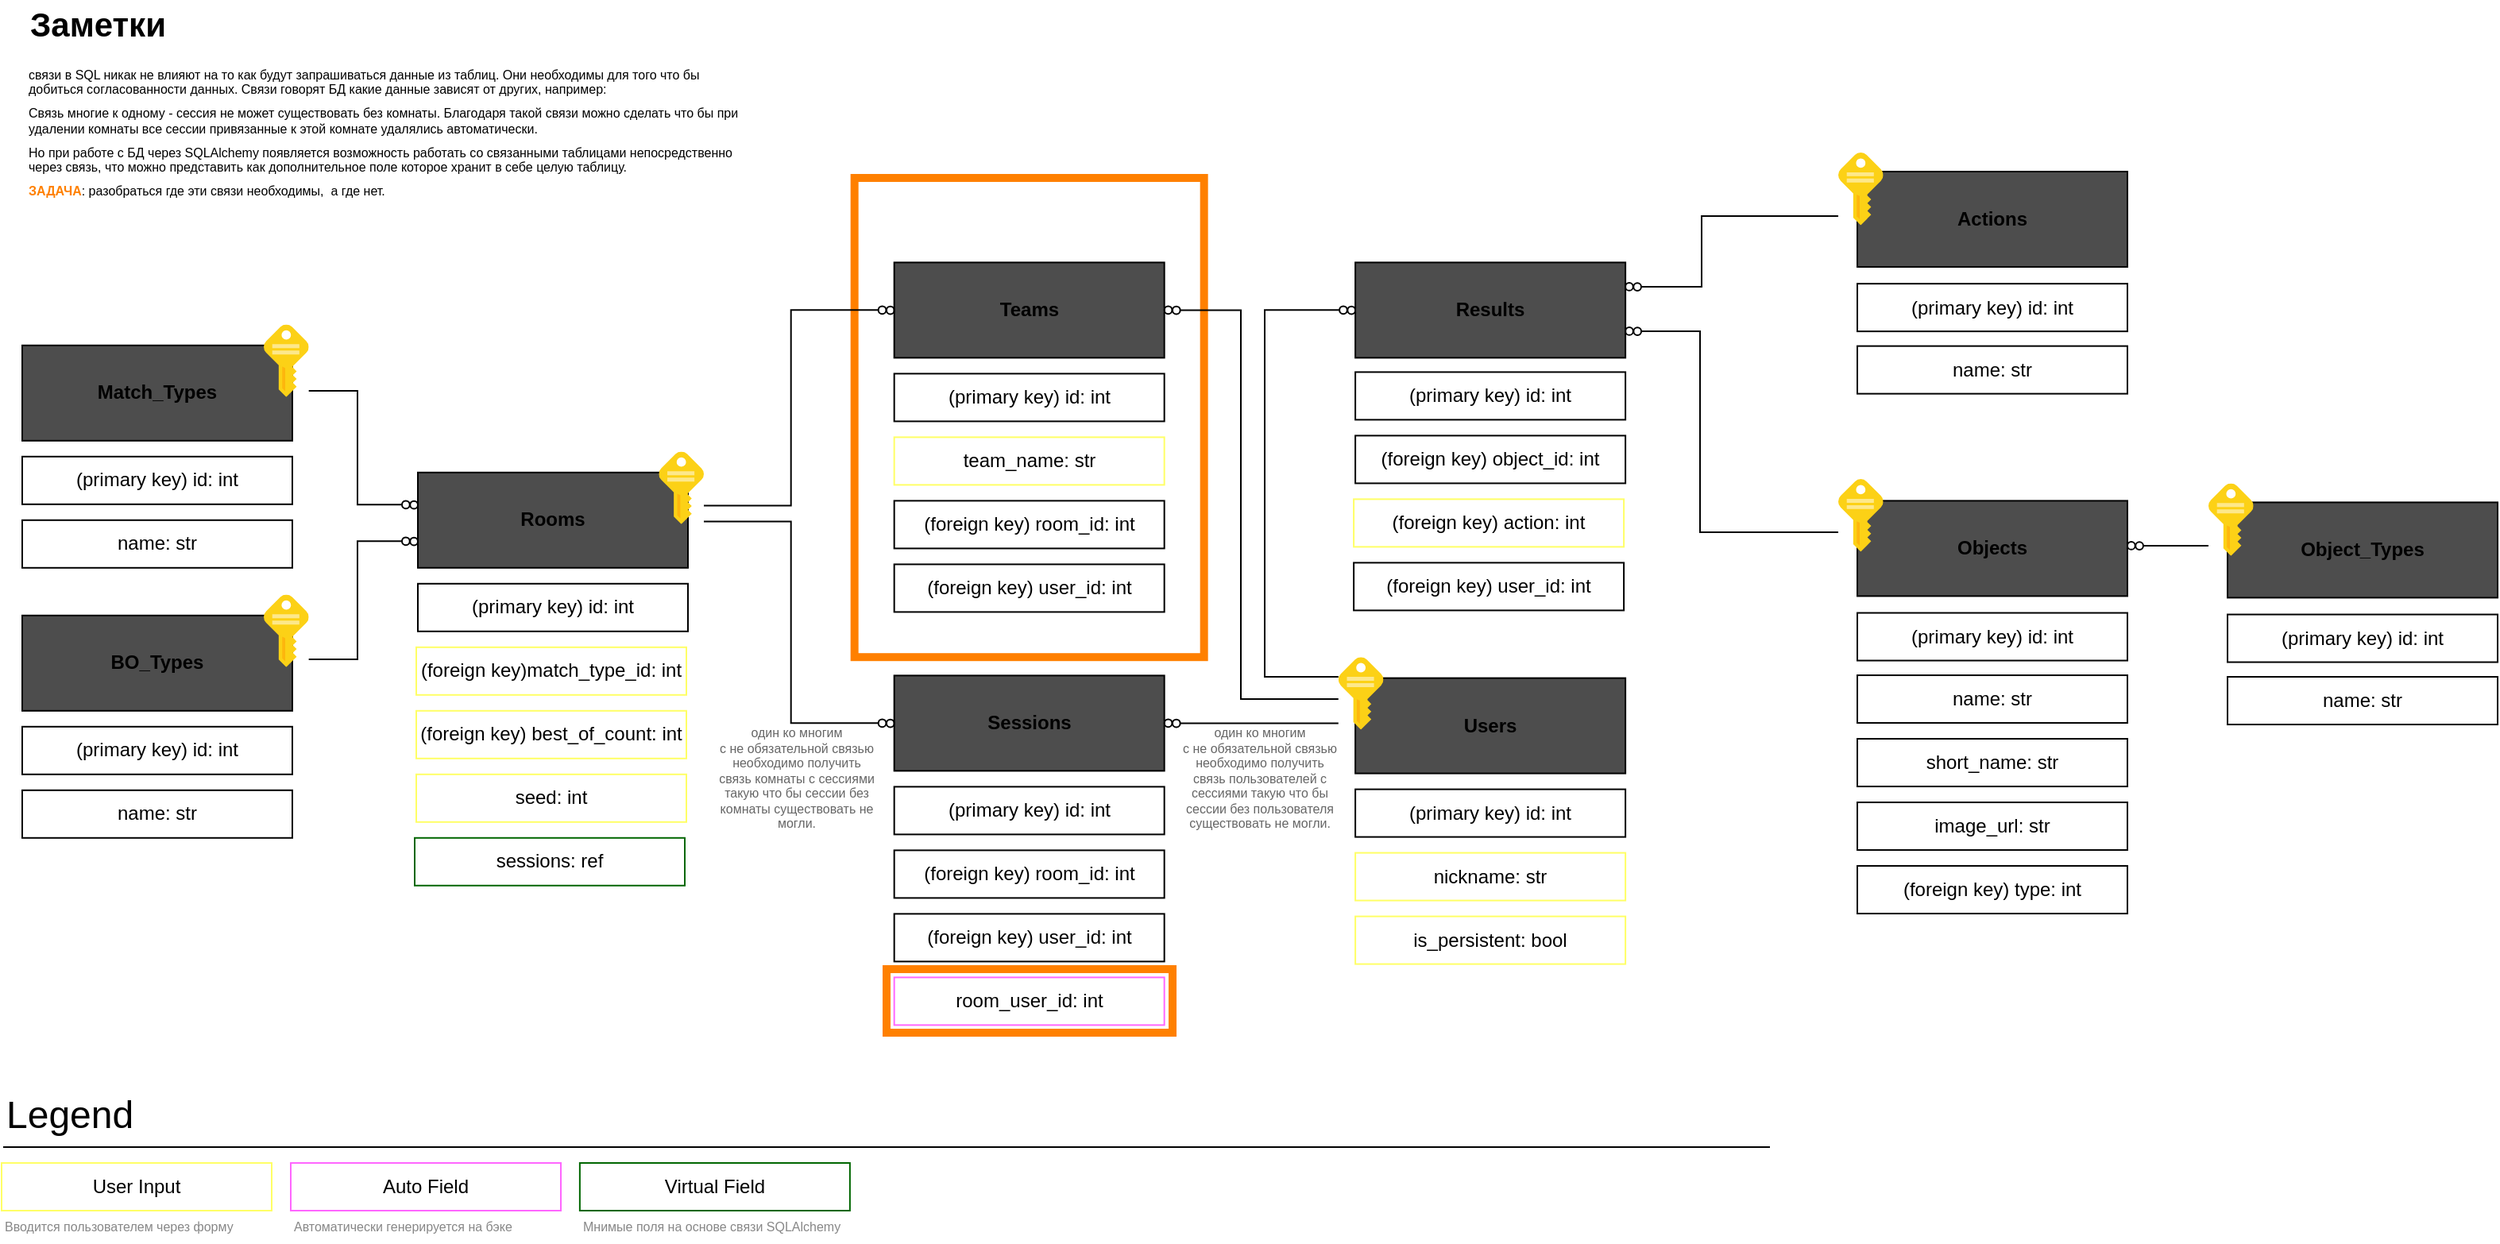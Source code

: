 <mxfile version="16.2.3" type="device" pages="5"><diagram id="msKyM3QTYCGkHJKbw-Ij" name="DB_Arch"><mxGraphModel dx="1185" dy="643" grid="1" gridSize="10" guides="1" tooltips="1" connect="1" arrows="1" fold="1" page="1" pageScale="1" pageWidth="1169" pageHeight="827" math="0" shadow="0"><root><mxCell id="0"/><mxCell id="1" parent="0"/><mxCell id="JbDyKo0zZpgBaeJ1JBka-33" value="" style="rounded=0;whiteSpace=wrap;html=1;fontSize=41;fontColor=#FFFFFF;strokeColor=#FF8000;strokeWidth=5;" vertex="1" parent="1"><mxGeometry x="585" y="648" width="180" height="40" as="geometry"/></mxCell><mxCell id="JbDyKo0zZpgBaeJ1JBka-32" value="WTF?" style="rounded=0;whiteSpace=wrap;html=1;fontSize=41;fontColor=#FFFFFF;strokeColor=#FF8000;strokeWidth=5;verticalAlign=top;" vertex="1" parent="1"><mxGeometry x="564.83" y="150" width="220" height="301.6" as="geometry"/></mxCell><mxCell id="4jjwoe7JuIm5MmQz-8s8-1" value="Rooms" style="rounded=0;whiteSpace=wrap;html=1;fillColor=#4D4D4D;fontStyle=1" parent="1" vertex="1"><mxGeometry x="290" y="335.4" width="170" height="60" as="geometry"/></mxCell><mxCell id="4jjwoe7JuIm5MmQz-8s8-2" value="Users" style="rounded=0;whiteSpace=wrap;html=1;fillColor=#4D4D4D;fontStyle=1" parent="1" vertex="1"><mxGeometry x="880.05" y="464.8" width="170" height="60" as="geometry"/></mxCell><mxCell id="4jjwoe7JuIm5MmQz-8s8-4" value="(primary key) id: int" style="rounded=0;whiteSpace=wrap;html=1;" parent="1" vertex="1"><mxGeometry x="290" y="405.4" width="170" height="30" as="geometry"/></mxCell><mxCell id="4jjwoe7JuIm5MmQz-8s8-5" value="(foreign key)match_type_id: int" style="rounded=0;whiteSpace=wrap;html=1;strokeColor=#FFFF66;" parent="1" vertex="1"><mxGeometry x="289" y="445.4" width="170" height="30" as="geometry"/></mxCell><mxCell id="4jjwoe7JuIm5MmQz-8s8-6" value="(primary key) id: int" style="rounded=0;whiteSpace=wrap;html=1;" parent="1" vertex="1"><mxGeometry x="880.05" y="534.8" width="170" height="30" as="geometry"/></mxCell><mxCell id="4jjwoe7JuIm5MmQz-8s8-7" value="nickname: str" style="rounded=0;whiteSpace=wrap;html=1;strokeColor=#FFFF66;" parent="1" vertex="1"><mxGeometry x="880.05" y="574.8" width="170" height="30" as="geometry"/></mxCell><mxCell id="4jjwoe7JuIm5MmQz-8s8-13" value="Match_Types" style="rounded=0;whiteSpace=wrap;html=1;fillColor=#4D4D4D;fontStyle=1" parent="1" vertex="1"><mxGeometry x="41" y="255.4" width="170" height="60" as="geometry"/></mxCell><mxCell id="4jjwoe7JuIm5MmQz-8s8-16" value="name: str" style="rounded=0;whiteSpace=wrap;html=1;" parent="1" vertex="1"><mxGeometry x="41" y="535.4" width="170" height="30" as="geometry"/></mxCell><mxCell id="4jjwoe7JuIm5MmQz-8s8-18" value="BO_Types" style="rounded=0;whiteSpace=wrap;html=1;fillColor=#4D4D4D;fontStyle=1" parent="1" vertex="1"><mxGeometry x="41" y="425.4" width="170" height="60" as="geometry"/></mxCell><mxCell id="4jjwoe7JuIm5MmQz-8s8-23" value="(primary key) id: int" style="rounded=0;whiteSpace=wrap;html=1;" parent="1" vertex="1"><mxGeometry x="41" y="325.4" width="170" height="30" as="geometry"/></mxCell><mxCell id="4jjwoe7JuIm5MmQz-8s8-24" value="name: str" style="rounded=0;whiteSpace=wrap;html=1;" parent="1" vertex="1"><mxGeometry x="41" y="365.4" width="170" height="30" as="geometry"/></mxCell><mxCell id="4jjwoe7JuIm5MmQz-8s8-25" value="(primary key) id: int" style="rounded=0;whiteSpace=wrap;html=1;" parent="1" vertex="1"><mxGeometry x="41" y="495.4" width="170" height="30" as="geometry"/></mxCell><mxCell id="4jjwoe7JuIm5MmQz-8s8-27" value="(foreign key) best_of_count: int" style="rounded=0;whiteSpace=wrap;html=1;strokeColor=#FFFF66;" parent="1" vertex="1"><mxGeometry x="289" y="485.4" width="170" height="30" as="geometry"/></mxCell><mxCell id="4jjwoe7JuIm5MmQz-8s8-45" value="Sessions" style="rounded=0;whiteSpace=wrap;html=1;fillColor=#4D4D4D;fontStyle=1" parent="1" vertex="1"><mxGeometry x="589.83" y="463.2" width="170" height="60" as="geometry"/></mxCell><mxCell id="4jjwoe7JuIm5MmQz-8s8-47" value="(foreign key) room_id: int" style="rounded=0;whiteSpace=wrap;html=1;" parent="1" vertex="1"><mxGeometry x="589.83" y="573.2" width="170" height="30" as="geometry"/></mxCell><mxCell id="4jjwoe7JuIm5MmQz-8s8-48" value="(foreign key)&amp;nbsp;user_id: int" style="rounded=0;whiteSpace=wrap;html=1;" parent="1" vertex="1"><mxGeometry x="589.83" y="613.2" width="170" height="30" as="geometry"/></mxCell><mxCell id="4jjwoe7JuIm5MmQz-8s8-49" value="User Input" style="rounded=0;whiteSpace=wrap;html=1;strokeColor=#FFFF66;" parent="1" vertex="1"><mxGeometry x="28" y="770" width="170" height="30" as="geometry"/></mxCell><mxCell id="4jjwoe7JuIm5MmQz-8s8-50" value="Auto Field" style="rounded=0;whiteSpace=wrap;html=1;strokeColor=#FF66FF;" parent="1" vertex="1"><mxGeometry x="210" y="770" width="170" height="30" as="geometry"/></mxCell><mxCell id="4jjwoe7JuIm5MmQz-8s8-51" value="Teams" style="rounded=0;whiteSpace=wrap;html=1;fillColor=#4D4D4D;fontStyle=1" parent="1" vertex="1"><mxGeometry x="589.83" y="203.2" width="170" height="60" as="geometry"/></mxCell><mxCell id="4jjwoe7JuIm5MmQz-8s8-52" value="(foreign key) room_id: int" style="rounded=0;whiteSpace=wrap;html=1;" parent="1" vertex="1"><mxGeometry x="589.83" y="353.2" width="170" height="30" as="geometry"/></mxCell><mxCell id="4jjwoe7JuIm5MmQz-8s8-53" value="(foreign key) user_id: int" style="rounded=0;whiteSpace=wrap;html=1;" parent="1" vertex="1"><mxGeometry x="589.83" y="393.2" width="170" height="30" as="geometry"/></mxCell><mxCell id="4jjwoe7JuIm5MmQz-8s8-54" value="team_name: str" style="rounded=0;whiteSpace=wrap;html=1;strokeColor=#FFFF66;" parent="1" vertex="1"><mxGeometry x="589.83" y="313.2" width="170" height="30" as="geometry"/></mxCell><mxCell id="4jjwoe7JuIm5MmQz-8s8-55" value="(primary key) id: int" style="rounded=0;whiteSpace=wrap;html=1;" parent="1" vertex="1"><mxGeometry x="589.83" y="273.2" width="170" height="30" as="geometry"/></mxCell><mxCell id="4jjwoe7JuIm5MmQz-8s8-60" value="&lt;font style=&quot;font-size: 24px&quot;&gt;Legend&lt;/font&gt;" style="text;html=1;strokeColor=none;fillColor=none;align=left;verticalAlign=middle;whiteSpace=wrap;rounded=0;" parent="1" vertex="1"><mxGeometry x="29" y="720" width="92" height="40" as="geometry"/></mxCell><mxCell id="4jjwoe7JuIm5MmQz-8s8-62" value="" style="endArrow=none;html=1;rounded=0;fontSize=24;exitX=0;exitY=1;exitDx=0;exitDy=0;" parent="1" source="4jjwoe7JuIm5MmQz-8s8-60" edge="1"><mxGeometry width="50" height="50" relative="1" as="geometry"><mxPoint x="771" y="600" as="sourcePoint"/><mxPoint x="1141" y="760" as="targetPoint"/></mxGeometry></mxCell><mxCell id="HljinGuqUD7LIQX1igDH-1" value="is_persistent: bool" style="rounded=0;whiteSpace=wrap;html=1;strokeColor=#FFFF66;" parent="1" vertex="1"><mxGeometry x="880.05" y="614.8" width="170" height="30" as="geometry"/></mxCell><mxCell id="HljinGuqUD7LIQX1igDH-4" value="(primary key) id: int" style="rounded=0;whiteSpace=wrap;html=1;" parent="1" vertex="1"><mxGeometry x="589.83" y="533.2" width="170" height="30" as="geometry"/></mxCell><mxCell id="HljinGuqUD7LIQX1igDH-6" value="seed: int" style="rounded=0;whiteSpace=wrap;html=1;strokeColor=#FFFF66;" parent="1" vertex="1"><mxGeometry x="289" y="525.4" width="170" height="30" as="geometry"/></mxCell><mxCell id="rAY3adNcIp4noNA6YQVJ-1" value="Results" style="rounded=0;whiteSpace=wrap;html=1;fillColor=#4D4D4D;fontStyle=1" parent="1" vertex="1"><mxGeometry x="880.05" y="203.2" width="170" height="60" as="geometry"/></mxCell><mxCell id="rAY3adNcIp4noNA6YQVJ-2" value="(primary key) id: int" style="rounded=0;whiteSpace=wrap;html=1;" parent="1" vertex="1"><mxGeometry x="880.05" y="272.2" width="170" height="30" as="geometry"/></mxCell><mxCell id="rAY3adNcIp4noNA6YQVJ-4" value="(foreign key) action: int" style="rounded=0;whiteSpace=wrap;html=1;strokeColor=#FFFF66;" parent="1" vertex="1"><mxGeometry x="879.05" y="352.2" width="170" height="30" as="geometry"/></mxCell><mxCell id="rAY3adNcIp4noNA6YQVJ-5" value="(foreign key) object_id: int" style="rounded=0;whiteSpace=wrap;html=1;" parent="1" vertex="1"><mxGeometry x="880.05" y="312.2" width="170" height="30" as="geometry"/></mxCell><mxCell id="rAY3adNcIp4noNA6YQVJ-7" value="(foreign key) user_id: int" style="rounded=0;whiteSpace=wrap;html=1;" parent="1" vertex="1"><mxGeometry x="879.05" y="392.2" width="170" height="30" as="geometry"/></mxCell><mxCell id="IEd39z6FHSVM6WoBBZto-1" value="room_user_id: int" style="rounded=0;whiteSpace=wrap;html=1;strokeColor=#FF66FF;" parent="1" vertex="1"><mxGeometry x="589.83" y="653.2" width="170" height="30" as="geometry"/></mxCell><mxCell id="IEd39z6FHSVM6WoBBZto-2" value="sessions: ref" style="rounded=0;whiteSpace=wrap;html=1;strokeColor=#006600;" parent="1" vertex="1"><mxGeometry x="288" y="565.4" width="170" height="30" as="geometry"/></mxCell><mxCell id="fQ_QNs2Ayvf2CjHmw61J-16" value="один ко многим&lt;br&gt;с не обязательной связью&lt;br&gt;необходимо получить связь комнаты с сессиями такую что бы сессии без комнаты существовать не могли." style="text;html=1;strokeColor=none;fillColor=none;align=center;verticalAlign=middle;whiteSpace=wrap;rounded=0;fontSize=8;fontColor=#666666;" parent="1" vertex="1"><mxGeometry x="476.83" y="490.4" width="103" height="75" as="geometry"/></mxCell><mxCell id="Pdu6vEGgEKiIDiA17Eyo-1" value="Вводится пользователем через форму" style="text;html=1;strokeColor=none;fillColor=none;align=left;verticalAlign=middle;whiteSpace=wrap;rounded=0;shadow=0;glass=0;labelBorderColor=none;fontSize=8;fontColor=#878787;" parent="1" vertex="1"><mxGeometry x="28" y="800" width="170" height="20" as="geometry"/></mxCell><mxCell id="Pdu6vEGgEKiIDiA17Eyo-2" value="Автоматически генерируется на бэке" style="text;html=1;strokeColor=none;fillColor=none;align=left;verticalAlign=middle;whiteSpace=wrap;rounded=0;shadow=0;glass=0;labelBorderColor=none;fontSize=8;fontColor=#878787;" parent="1" vertex="1"><mxGeometry x="210" y="800" width="170" height="20" as="geometry"/></mxCell><mxCell id="qCTBJWdA8ET0f0xkRoKU-1" value="Virtual Field" style="rounded=0;whiteSpace=wrap;html=1;strokeColor=#006600;" vertex="1" parent="1"><mxGeometry x="391.94" y="770" width="170" height="30" as="geometry"/></mxCell><mxCell id="qCTBJWdA8ET0f0xkRoKU-2" value="Мнимые поля на основе связи SQLAlchemy" style="text;html=1;strokeColor=none;fillColor=none;align=left;verticalAlign=middle;whiteSpace=wrap;rounded=0;shadow=0;glass=0;labelBorderColor=none;fontSize=8;fontColor=#878787;" vertex="1" parent="1"><mxGeometry x="391.94" y="800" width="170" height="20" as="geometry"/></mxCell><mxCell id="qCTBJWdA8ET0f0xkRoKU-16" value="" style="group" vertex="1" connectable="0" parent="1"><mxGeometry x="759.83" y="490.7" width="10" height="5" as="geometry"/></mxCell><mxCell id="qCTBJWdA8ET0f0xkRoKU-17" value="" style="ellipse;whiteSpace=wrap;html=1;aspect=fixed;rounded=1;fontSize=18;fontColor=none;strokeColor=default;fillColor=none;noLabel=1;" vertex="1" parent="qCTBJWdA8ET0f0xkRoKU-16"><mxGeometry width="4.878" height="4.878" as="geometry"/></mxCell><mxCell id="qCTBJWdA8ET0f0xkRoKU-18" value="" style="ellipse;whiteSpace=wrap;html=1;aspect=fixed;rounded=1;fontSize=18;fontColor=none;strokeColor=default;fillColor=none;noLabel=1;" vertex="1" parent="qCTBJWdA8ET0f0xkRoKU-16"><mxGeometry x="5.12" y="0.122" width="4.878" height="4.878" as="geometry"/></mxCell><mxCell id="qCTBJWdA8ET0f0xkRoKU-26" value="один ко многим&lt;br&gt;с не обязательной связью&lt;br&gt;необходимо получить связь пользователей с сессиями такую что бы сессии без пользователя существовать не могли." style="text;html=1;strokeColor=none;fillColor=none;align=center;verticalAlign=middle;whiteSpace=wrap;rounded=0;fontSize=8;fontColor=#666666;" vertex="1" parent="1"><mxGeometry x="769.83" y="490.4" width="99.56" height="75" as="geometry"/></mxCell><mxCell id="fQ_QNs2Ayvf2CjHmw61J-11" value="" style="group" parent="1" vertex="1" connectable="0"><mxGeometry x="579.83" y="490.7" width="10" height="5" as="geometry"/></mxCell><mxCell id="fQ_QNs2Ayvf2CjHmw61J-9" value="" style="ellipse;whiteSpace=wrap;html=1;aspect=fixed;rounded=1;fontSize=18;fontColor=none;strokeColor=default;fillColor=none;noLabel=1;" parent="fQ_QNs2Ayvf2CjHmw61J-11" vertex="1"><mxGeometry width="4.878" height="4.878" as="geometry"/></mxCell><mxCell id="fQ_QNs2Ayvf2CjHmw61J-10" value="" style="ellipse;whiteSpace=wrap;html=1;aspect=fixed;rounded=1;fontSize=18;fontColor=none;strokeColor=default;fillColor=none;noLabel=1;" parent="fQ_QNs2Ayvf2CjHmw61J-11" vertex="1"><mxGeometry x="5.12" y="0.122" width="4.878" height="4.878" as="geometry"/></mxCell><mxCell id="qCTBJWdA8ET0f0xkRoKU-29" value="" style="group" vertex="1" connectable="0" parent="1"><mxGeometry x="759.83" y="230.7" width="10" height="5" as="geometry"/></mxCell><mxCell id="qCTBJWdA8ET0f0xkRoKU-30" value="" style="ellipse;whiteSpace=wrap;html=1;aspect=fixed;rounded=1;fontSize=18;fontColor=none;strokeColor=default;fillColor=none;noLabel=1;" vertex="1" parent="qCTBJWdA8ET0f0xkRoKU-29"><mxGeometry width="4.878" height="4.878" as="geometry"/></mxCell><mxCell id="qCTBJWdA8ET0f0xkRoKU-31" value="" style="ellipse;whiteSpace=wrap;html=1;aspect=fixed;rounded=1;fontSize=18;fontColor=none;strokeColor=default;fillColor=none;noLabel=1;" vertex="1" parent="qCTBJWdA8ET0f0xkRoKU-29"><mxGeometry x="5.12" y="0.122" width="4.878" height="4.878" as="geometry"/></mxCell><mxCell id="qCTBJWdA8ET0f0xkRoKU-32" value="" style="group" vertex="1" connectable="0" parent="1"><mxGeometry x="579.83" y="230.7" width="10" height="5" as="geometry"/></mxCell><mxCell id="qCTBJWdA8ET0f0xkRoKU-33" value="" style="ellipse;whiteSpace=wrap;html=1;aspect=fixed;rounded=1;fontSize=18;fontColor=none;strokeColor=default;fillColor=none;noLabel=1;" vertex="1" parent="qCTBJWdA8ET0f0xkRoKU-32"><mxGeometry width="4.878" height="4.878" as="geometry"/></mxCell><mxCell id="qCTBJWdA8ET0f0xkRoKU-34" value="" style="ellipse;whiteSpace=wrap;html=1;aspect=fixed;rounded=1;fontSize=18;fontColor=none;strokeColor=default;fillColor=none;noLabel=1;" vertex="1" parent="qCTBJWdA8ET0f0xkRoKU-32"><mxGeometry x="5.12" y="0.122" width="4.878" height="4.878" as="geometry"/></mxCell><mxCell id="qCTBJWdA8ET0f0xkRoKU-43" value="" style="sketch=0;aspect=fixed;html=1;points=[];align=center;image;fontSize=12;image=img/lib/mscae/Key.svg;fontColor=#FF8000;strokeColor=#006600;" vertex="1" parent="1"><mxGeometry x="441.66" y="322.2" width="28.34" height="45.7" as="geometry"/></mxCell><mxCell id="qCTBJWdA8ET0f0xkRoKU-44" value="" style="sketch=0;aspect=fixed;html=1;points=[];align=center;image;fontSize=12;image=img/lib/mscae/Key.svg;fontColor=#FF8000;strokeColor=#006600;" vertex="1" parent="1"><mxGeometry x="869.39" y="451.6" width="28.34" height="45.7" as="geometry"/></mxCell><mxCell id="qCTBJWdA8ET0f0xkRoKU-45" style="edgeStyle=orthogonalEdgeStyle;rounded=0;orthogonalLoop=1;jettySize=auto;html=1;fontSize=8;fontColor=#FF8000;endArrow=none;endFill=0;" edge="1" parent="1" source="qCTBJWdA8ET0f0xkRoKU-18" target="qCTBJWdA8ET0f0xkRoKU-44"><mxGeometry relative="1" as="geometry"><Array as="points"><mxPoint x="854" y="493"/><mxPoint x="854" y="493"/></Array></mxGeometry></mxCell><mxCell id="qCTBJWdA8ET0f0xkRoKU-46" style="edgeStyle=orthogonalEdgeStyle;rounded=0;orthogonalLoop=1;jettySize=auto;html=1;fontSize=8;fontColor=#FF8000;endArrow=none;endFill=0;" edge="1" parent="1" source="fQ_QNs2Ayvf2CjHmw61J-9" target="qCTBJWdA8ET0f0xkRoKU-43"><mxGeometry relative="1" as="geometry"><Array as="points"><mxPoint x="524.83" y="493.2"/><mxPoint x="524.83" y="366.2"/></Array></mxGeometry></mxCell><mxCell id="qCTBJWdA8ET0f0xkRoKU-48" style="edgeStyle=orthogonalEdgeStyle;rounded=0;orthogonalLoop=1;jettySize=auto;html=1;fontSize=8;fontColor=#FF8000;endArrow=none;endFill=0;" edge="1" parent="1" source="qCTBJWdA8ET0f0xkRoKU-33" target="qCTBJWdA8ET0f0xkRoKU-43"><mxGeometry relative="1" as="geometry"><Array as="points"><mxPoint x="524.83" y="233.2"/><mxPoint x="524.83" y="356.2"/></Array></mxGeometry></mxCell><mxCell id="qCTBJWdA8ET0f0xkRoKU-4" value="Заметки" style="text;html=1;strokeColor=none;fillColor=none;align=left;verticalAlign=middle;whiteSpace=wrap;rounded=0;fontSize=21;fontStyle=1" vertex="1" parent="1"><mxGeometry x="44" y="38.0" width="180" height="30" as="geometry"/></mxCell><mxCell id="qCTBJWdA8ET0f0xkRoKU-5" value="&lt;h1 style=&quot;text-align: left ; font-size: 8px&quot;&gt;&lt;span style=&quot;font-weight: 400 ; font-size: 8px&quot;&gt;&lt;font style=&quot;font-size: 8px ; line-height: 0.3&quot;&gt;связи в SQL никак не влияют на то как будут запрашиваться данные из таблиц. Они необходимы для того что бы добиться согласованности данных. Связи говорят БД какие данные зависят от других, например:&lt;/font&gt;&lt;/span&gt;&lt;/h1&gt;&lt;h1 style=&quot;text-align: left ; font-size: 8px&quot;&gt;&lt;span style=&quot;font-weight: 400 ; font-size: 8px&quot;&gt;&lt;font style=&quot;font-size: 8px ; line-height: 0.3&quot;&gt;Связь многие к одному - сессия не может существовать без комнаты. Благодаря такой связи можно сделать что бы при удалении комнаты все сессии привязанные к этой комнате удалялись автоматически.&lt;/font&gt;&lt;/span&gt;&lt;/h1&gt;&lt;h1 style=&quot;text-align: left ; font-size: 8px&quot;&gt;&lt;span style=&quot;font-weight: 400 ; font-size: 8px&quot;&gt;&lt;font style=&quot;font-size: 8px ; line-height: 0.3&quot;&gt;Но при работе с БД через SQLAlchemy появляется возможность работать со связанными таблицами непосредственно через связь, что можно представить как дополнительное поле которое хранит в себе целую таблицу.&lt;/font&gt;&lt;/span&gt;&lt;/h1&gt;&lt;div style=&quot;text-align: left&quot;&gt;&lt;b&gt;&lt;font color=&quot;#ff8000&quot;&gt;ЗАДАЧА&lt;/font&gt;&lt;/b&gt;: разобраться где эти связи необходимы,&amp;nbsp; а где нет.&lt;/div&gt;" style="text;html=1;strokeColor=none;fillColor=none;align=center;verticalAlign=middle;whiteSpace=wrap;rounded=0;fontSize=8;imageWidth=24;" vertex="1" parent="1"><mxGeometry x="44" y="68" width="452" height="102.3" as="geometry"/></mxCell><mxCell id="qCTBJWdA8ET0f0xkRoKU-54" value="" style="sketch=0;aspect=fixed;html=1;points=[];align=center;image;fontSize=12;image=img/lib/mscae/Key.svg;fontColor=#FF8000;strokeColor=#006600;" vertex="1" parent="1"><mxGeometry x="193.0" y="412.2" width="28.34" height="45.7" as="geometry"/></mxCell><mxCell id="qCTBJWdA8ET0f0xkRoKU-60" style="edgeStyle=orthogonalEdgeStyle;rounded=0;orthogonalLoop=1;jettySize=auto;html=1;fontSize=21;fontColor=#FFFFFF;endArrow=none;endFill=0;" edge="1" parent="1" source="qCTBJWdA8ET0f0xkRoKU-57" target="qCTBJWdA8ET0f0xkRoKU-54"><mxGeometry relative="1" as="geometry"><Array as="points"><mxPoint x="252" y="379"/><mxPoint x="252" y="453"/></Array></mxGeometry></mxCell><mxCell id="qCTBJWdA8ET0f0xkRoKU-66" value="" style="group" vertex="1" connectable="0" parent="1"><mxGeometry x="280.0" y="376.2" width="9.998" height="5" as="geometry"/></mxCell><mxCell id="qCTBJWdA8ET0f0xkRoKU-57" value="" style="ellipse;whiteSpace=wrap;html=1;aspect=fixed;rounded=1;fontSize=18;fontColor=none;strokeColor=default;fillColor=none;noLabel=1;container=0;" vertex="1" parent="qCTBJWdA8ET0f0xkRoKU-66"><mxGeometry width="4.878" height="4.878" as="geometry"/></mxCell><mxCell id="qCTBJWdA8ET0f0xkRoKU-58" value="" style="ellipse;whiteSpace=wrap;html=1;aspect=fixed;rounded=1;fontSize=18;fontColor=none;strokeColor=default;fillColor=none;noLabel=1;container=0;" vertex="1" parent="qCTBJWdA8ET0f0xkRoKU-66"><mxGeometry x="5.12" y="0.122" width="4.878" height="4.878" as="geometry"/></mxCell><mxCell id="qCTBJWdA8ET0f0xkRoKU-67" value="" style="group" vertex="1" connectable="0" parent="1"><mxGeometry x="280.0" y="353.2" width="9.998" height="5" as="geometry"/></mxCell><mxCell id="qCTBJWdA8ET0f0xkRoKU-68" value="" style="ellipse;whiteSpace=wrap;html=1;aspect=fixed;rounded=1;fontSize=18;fontColor=none;strokeColor=default;fillColor=none;noLabel=1;container=0;" vertex="1" parent="qCTBJWdA8ET0f0xkRoKU-67"><mxGeometry width="4.878" height="4.878" as="geometry"/></mxCell><mxCell id="qCTBJWdA8ET0f0xkRoKU-69" value="" style="ellipse;whiteSpace=wrap;html=1;aspect=fixed;rounded=1;fontSize=18;fontColor=none;strokeColor=default;fillColor=none;noLabel=1;container=0;" vertex="1" parent="qCTBJWdA8ET0f0xkRoKU-67"><mxGeometry x="5.12" y="0.122" width="4.878" height="4.878" as="geometry"/></mxCell><mxCell id="qCTBJWdA8ET0f0xkRoKU-70" value="" style="sketch=0;aspect=fixed;html=1;points=[];align=center;image;fontSize=12;image=img/lib/mscae/Key.svg;fontColor=#FF8000;strokeColor=#006600;" vertex="1" parent="1"><mxGeometry x="193.0" y="242.2" width="28.34" height="45.7" as="geometry"/></mxCell><mxCell id="qCTBJWdA8ET0f0xkRoKU-71" style="edgeStyle=orthogonalEdgeStyle;rounded=0;orthogonalLoop=1;jettySize=auto;html=1;fontSize=21;fontColor=#FFFFFF;endArrow=none;endFill=0;" edge="1" parent="1" source="qCTBJWdA8ET0f0xkRoKU-68" target="qCTBJWdA8ET0f0xkRoKU-70"><mxGeometry relative="1" as="geometry"><Array as="points"><mxPoint x="252" y="356"/><mxPoint x="252" y="284"/></Array></mxGeometry></mxCell><mxCell id="qCTBJWdA8ET0f0xkRoKU-75" value="" style="group" vertex="1" connectable="0" parent="1"><mxGeometry x="870.05" y="230.7" width="10" height="5" as="geometry"/></mxCell><mxCell id="qCTBJWdA8ET0f0xkRoKU-76" value="" style="ellipse;whiteSpace=wrap;html=1;aspect=fixed;rounded=1;fontSize=18;fontColor=none;strokeColor=default;fillColor=none;noLabel=1;" vertex="1" parent="qCTBJWdA8ET0f0xkRoKU-75"><mxGeometry width="4.878" height="4.878" as="geometry"/></mxCell><mxCell id="qCTBJWdA8ET0f0xkRoKU-77" value="" style="ellipse;whiteSpace=wrap;html=1;aspect=fixed;rounded=1;fontSize=18;fontColor=none;strokeColor=default;fillColor=none;noLabel=1;" vertex="1" parent="qCTBJWdA8ET0f0xkRoKU-75"><mxGeometry x="5.12" y="0.122" width="4.878" height="4.878" as="geometry"/></mxCell><mxCell id="qCTBJWdA8ET0f0xkRoKU-80" style="edgeStyle=orthogonalEdgeStyle;rounded=0;orthogonalLoop=1;jettySize=auto;html=1;fontSize=21;fontColor=#FFFFFF;endArrow=none;endFill=0;" edge="1" parent="1" source="qCTBJWdA8ET0f0xkRoKU-31" target="qCTBJWdA8ET0f0xkRoKU-44"><mxGeometry relative="1" as="geometry"><Array as="points"><mxPoint x="808" y="233"/><mxPoint x="808" y="478"/></Array></mxGeometry></mxCell><mxCell id="qCTBJWdA8ET0f0xkRoKU-81" style="edgeStyle=orthogonalEdgeStyle;rounded=0;orthogonalLoop=1;jettySize=auto;html=1;fontSize=21;fontColor=#FFFFFF;endArrow=none;endFill=0;" edge="1" parent="1" source="qCTBJWdA8ET0f0xkRoKU-76" target="qCTBJWdA8ET0f0xkRoKU-44"><mxGeometry relative="1" as="geometry"><Array as="points"><mxPoint x="823" y="233"/><mxPoint x="823" y="464"/></Array></mxGeometry></mxCell><mxCell id="qCTBJWdA8ET0f0xkRoKU-84" value="" style="group" vertex="1" connectable="0" parent="1"><mxGeometry x="1050.05" y="244" width="10" height="5" as="geometry"/></mxCell><mxCell id="qCTBJWdA8ET0f0xkRoKU-85" value="" style="ellipse;whiteSpace=wrap;html=1;aspect=fixed;rounded=1;fontSize=18;fontColor=none;strokeColor=default;fillColor=none;noLabel=1;" vertex="1" parent="qCTBJWdA8ET0f0xkRoKU-84"><mxGeometry width="4.878" height="4.878" as="geometry"/></mxCell><mxCell id="qCTBJWdA8ET0f0xkRoKU-86" value="" style="ellipse;whiteSpace=wrap;html=1;aspect=fixed;rounded=1;fontSize=18;fontColor=none;strokeColor=default;fillColor=none;noLabel=1;" vertex="1" parent="qCTBJWdA8ET0f0xkRoKU-84"><mxGeometry x="5.12" y="0.122" width="4.878" height="4.878" as="geometry"/></mxCell><mxCell id="qCTBJWdA8ET0f0xkRoKU-87" style="edgeStyle=orthogonalEdgeStyle;rounded=0;orthogonalLoop=1;jettySize=auto;html=1;fontSize=21;fontColor=#FFFFFF;endArrow=none;endFill=0;" edge="1" parent="1" source="qCTBJWdA8ET0f0xkRoKU-86" target="qCTBJWdA8ET0f0xkRoKU-74"><mxGeometry relative="1" as="geometry"><Array as="points"><mxPoint x="1097" y="247"/><mxPoint x="1097" y="373"/></Array></mxGeometry></mxCell><mxCell id="JbDyKo0zZpgBaeJ1JBka-1" value="Objects" style="rounded=0;whiteSpace=wrap;html=1;fillColor=#4D4D4D;fontStyle=1;glass=0;shadow=0;" vertex="1" parent="1"><mxGeometry x="1196" y="353.2" width="170" height="60" as="geometry"/></mxCell><mxCell id="JbDyKo0zZpgBaeJ1JBka-3" value="name: str" style="rounded=0;whiteSpace=wrap;html=1;" vertex="1" parent="1"><mxGeometry x="1196" y="463.02" width="170" height="30" as="geometry"/></mxCell><mxCell id="JbDyKo0zZpgBaeJ1JBka-4" value="image_url: str" style="rounded=0;whiteSpace=wrap;html=1;" vertex="1" parent="1"><mxGeometry x="1196" y="543.02" width="170" height="30" as="geometry"/></mxCell><mxCell id="JbDyKo0zZpgBaeJ1JBka-5" value="short_name: str" style="rounded=0;whiteSpace=wrap;html=1;" vertex="1" parent="1"><mxGeometry x="1196" y="503.02" width="170" height="30" as="geometry"/></mxCell><mxCell id="JbDyKo0zZpgBaeJ1JBka-6" value="(foreign key) type: int" style="rounded=0;whiteSpace=wrap;html=1;" vertex="1" parent="1"><mxGeometry x="1196" y="583.02" width="170" height="30" as="geometry"/></mxCell><mxCell id="JbDyKo0zZpgBaeJ1JBka-8" value="(primary key) id: int" style="rounded=0;whiteSpace=wrap;html=1;" vertex="1" parent="1"><mxGeometry x="1196" y="423.77" width="170" height="30" as="geometry"/></mxCell><mxCell id="JbDyKo0zZpgBaeJ1JBka-10" value="Actions" style="rounded=0;whiteSpace=wrap;html=1;fillColor=#4D4D4D;fontStyle=1;glass=0;shadow=0;" vertex="1" parent="1"><mxGeometry x="1196" y="146" width="170" height="60" as="geometry"/></mxCell><mxCell id="JbDyKo0zZpgBaeJ1JBka-11" value="name: str" style="rounded=0;whiteSpace=wrap;html=1;" vertex="1" parent="1"><mxGeometry x="1196" y="255.82" width="170" height="30" as="geometry"/></mxCell><mxCell id="JbDyKo0zZpgBaeJ1JBka-12" value="(primary key) id: int" style="rounded=0;whiteSpace=wrap;html=1;" vertex="1" parent="1"><mxGeometry x="1196" y="216.57" width="170" height="30" as="geometry"/></mxCell><mxCell id="JbDyKo0zZpgBaeJ1JBka-13" value="" style="group" vertex="1" connectable="0" parent="1"><mxGeometry x="1050" y="216" width="10" height="5" as="geometry"/></mxCell><mxCell id="JbDyKo0zZpgBaeJ1JBka-14" value="" style="ellipse;whiteSpace=wrap;html=1;aspect=fixed;rounded=1;fontSize=18;fontColor=none;strokeColor=default;fillColor=none;noLabel=1;" vertex="1" parent="JbDyKo0zZpgBaeJ1JBka-13"><mxGeometry width="4.878" height="4.878" as="geometry"/></mxCell><mxCell id="JbDyKo0zZpgBaeJ1JBka-15" value="" style="ellipse;whiteSpace=wrap;html=1;aspect=fixed;rounded=1;fontSize=18;fontColor=none;strokeColor=default;fillColor=none;noLabel=1;" vertex="1" parent="JbDyKo0zZpgBaeJ1JBka-13"><mxGeometry x="5.12" y="0.122" width="4.878" height="4.878" as="geometry"/></mxCell><mxCell id="JbDyKo0zZpgBaeJ1JBka-16" value="" style="sketch=0;aspect=fixed;html=1;points=[];align=center;image;fontSize=12;image=img/lib/mscae/Key.svg;fontColor=#FF8000;strokeColor=#006600;" vertex="1" parent="1"><mxGeometry x="1184" y="134.0" width="28.34" height="45.7" as="geometry"/></mxCell><mxCell id="JbDyKo0zZpgBaeJ1JBka-17" style="edgeStyle=orthogonalEdgeStyle;rounded=0;orthogonalLoop=1;jettySize=auto;html=1;fontSize=41;fontColor=#FFFFFF;endArrow=none;endFill=0;" edge="1" parent="1" source="JbDyKo0zZpgBaeJ1JBka-15" target="JbDyKo0zZpgBaeJ1JBka-16"><mxGeometry relative="1" as="geometry"><Array as="points"><mxPoint x="1098" y="219"/><mxPoint x="1098" y="174"/></Array></mxGeometry></mxCell><mxCell id="qCTBJWdA8ET0f0xkRoKU-74" value="" style="sketch=0;aspect=fixed;html=1;points=[];align=center;image;fontSize=12;image=img/lib/mscae/Key.svg;fontColor=#FF8000;strokeColor=#006600;" vertex="1" parent="1"><mxGeometry x="1184" y="339.55" width="28.34" height="45.7" as="geometry"/></mxCell><mxCell id="JbDyKo0zZpgBaeJ1JBka-21" value="" style="group" vertex="1" connectable="0" parent="1"><mxGeometry x="1366" y="379" width="10" height="5" as="geometry"/></mxCell><mxCell id="JbDyKo0zZpgBaeJ1JBka-22" value="" style="ellipse;whiteSpace=wrap;html=1;aspect=fixed;rounded=1;fontSize=18;fontColor=none;strokeColor=default;fillColor=none;noLabel=1;" vertex="1" parent="JbDyKo0zZpgBaeJ1JBka-21"><mxGeometry width="4.878" height="4.878" as="geometry"/></mxCell><mxCell id="JbDyKo0zZpgBaeJ1JBka-23" value="" style="ellipse;whiteSpace=wrap;html=1;aspect=fixed;rounded=1;fontSize=18;fontColor=none;strokeColor=default;fillColor=none;noLabel=1;" vertex="1" parent="JbDyKo0zZpgBaeJ1JBka-21"><mxGeometry x="5.12" y="0.122" width="4.878" height="4.878" as="geometry"/></mxCell><mxCell id="JbDyKo0zZpgBaeJ1JBka-24" value="Object_Types" style="rounded=0;whiteSpace=wrap;html=1;fillColor=#4D4D4D;fontStyle=1;glass=0;shadow=0;" vertex="1" parent="1"><mxGeometry x="1429" y="354.2" width="170" height="60" as="geometry"/></mxCell><mxCell id="JbDyKo0zZpgBaeJ1JBka-25" value="name: str" style="rounded=0;whiteSpace=wrap;html=1;" vertex="1" parent="1"><mxGeometry x="1429" y="464.02" width="170" height="30" as="geometry"/></mxCell><mxCell id="JbDyKo0zZpgBaeJ1JBka-26" value="(primary key) id: int" style="rounded=0;whiteSpace=wrap;html=1;" vertex="1" parent="1"><mxGeometry x="1429" y="424.77" width="170" height="30" as="geometry"/></mxCell><mxCell id="JbDyKo0zZpgBaeJ1JBka-27" value="" style="sketch=0;aspect=fixed;html=1;points=[];align=center;image;fontSize=12;image=img/lib/mscae/Key.svg;fontColor=#FF8000;strokeColor=#006600;" vertex="1" parent="1"><mxGeometry x="1417" y="342.2" width="28.34" height="45.7" as="geometry"/></mxCell><mxCell id="JbDyKo0zZpgBaeJ1JBka-28" value="" style="edgeStyle=orthogonalEdgeStyle;rounded=0;orthogonalLoop=1;jettySize=auto;html=1;fontSize=41;fontColor=#FFFFFF;endArrow=none;endFill=0;" edge="1" parent="1" source="JbDyKo0zZpgBaeJ1JBka-23" target="JbDyKo0zZpgBaeJ1JBka-27"><mxGeometry relative="1" as="geometry"><Array as="points"><mxPoint x="1404" y="382"/><mxPoint x="1404" y="382"/></Array></mxGeometry></mxCell></root></mxGraphModel></diagram><diagram id="ufQtc_7gJPJQI9lAsnQL" name="Create_Form"><mxGraphModel dx="1422" dy="772" grid="1" gridSize="10" guides="1" tooltips="1" connect="1" arrows="1" fold="1" page="1" pageScale="1" pageWidth="1169" pageHeight="827" math="0" shadow="0"><root><mxCell id="CWQJvBQlIry-YsTT9sQo-0"/><mxCell id="CWQJvBQlIry-YsTT9sQo-1" parent="CWQJvBQlIry-YsTT9sQo-0"/><mxCell id="CWQJvBQlIry-YsTT9sQo-2" value="" style="rounded=0;whiteSpace=wrap;html=1;" parent="CWQJvBQlIry-YsTT9sQo-1" vertex="1"><mxGeometry x="359" y="113" width="450" height="602" as="geometry"/></mxCell><mxCell id="CWQJvBQlIry-YsTT9sQo-3" value="" style="rounded=1;whiteSpace=wrap;html=1;align=left;" parent="CWQJvBQlIry-YsTT9sQo-1" vertex="1"><mxGeometry x="424" y="252" width="320" height="40" as="geometry"/></mxCell><mxCell id="CWQJvBQlIry-YsTT9sQo-6" value="" style="rounded=1;whiteSpace=wrap;html=1;align=left;" parent="CWQJvBQlIry-YsTT9sQo-1" vertex="1"><mxGeometry x="424" y="525" width="320" height="40" as="geometry"/></mxCell><mxCell id="CWQJvBQlIry-YsTT9sQo-7" value="Create match" style="text;html=1;strokeColor=none;fillColor=none;align=left;verticalAlign=middle;whiteSpace=wrap;rounded=0;fontSize=32;fontStyle=1" parent="CWQJvBQlIry-YsTT9sQo-1" vertex="1"><mxGeometry x="424" y="142" width="215" height="60" as="geometry"/></mxCell><mxCell id="CWQJvBQlIry-YsTT9sQo-8" value="Player count" style="text;html=1;strokeColor=none;fillColor=none;align=left;verticalAlign=middle;whiteSpace=wrap;rounded=0;fontSize=18;" parent="CWQJvBQlIry-YsTT9sQo-1" vertex="1"><mxGeometry x="424" y="222" width="115" height="30" as="geometry"/></mxCell><mxCell id="CWQJvBQlIry-YsTT9sQo-10" value="Seed" style="text;html=1;strokeColor=none;fillColor=none;align=left;verticalAlign=middle;whiteSpace=wrap;rounded=0;fontSize=18;" parent="CWQJvBQlIry-YsTT9sQo-1" vertex="1"><mxGeometry x="424" y="495" width="115" height="30" as="geometry"/></mxCell><mxCell id="CWQJvBQlIry-YsTT9sQo-11" value="Submit" style="rounded=1;whiteSpace=wrap;html=1;fontSize=18;fillColor=#0050ef;fontColor=#ffffff;strokeColor=#001DBC;" parent="CWQJvBQlIry-YsTT9sQo-1" vertex="1"><mxGeometry x="639" y="595" width="105" height="40" as="geometry"/></mxCell><mxCell id="CWQJvBQlIry-YsTT9sQo-13" value="" style="endArrow=none;html=1;rounded=0;fontSize=18;entryX=0.895;entryY=0.012;entryDx=0;entryDy=0;entryPerimeter=0;exitX=0.895;exitY=1.012;exitDx=0;exitDy=0;exitPerimeter=0;" parent="CWQJvBQlIry-YsTT9sQo-1" edge="1"><mxGeometry width="50" height="50" relative="1" as="geometry"><mxPoint x="709.0" y="565" as="sourcePoint"/><mxPoint x="709.0" y="525" as="targetPoint"/></mxGeometry></mxCell><mxCell id="CWQJvBQlIry-YsTT9sQo-14" value="" style="endArrow=none;html=1;rounded=0;fontSize=18;entryX=0.895;entryY=0.012;entryDx=0;entryDy=0;entryPerimeter=0;exitX=0.895;exitY=1.012;exitDx=0;exitDy=0;exitPerimeter=0;" parent="CWQJvBQlIry-YsTT9sQo-1" edge="1"><mxGeometry width="50" height="50" relative="1" as="geometry"><mxPoint x="709.0" y="292" as="sourcePoint"/><mxPoint x="709.0" y="252" as="targetPoint"/></mxGeometry></mxCell><mxCell id="CWQJvBQlIry-YsTT9sQo-17" value="" style="html=1;shadow=0;dashed=0;align=center;verticalAlign=middle;shape=mxgraph.arrows2.arrow;dy=0;dx=6.84;notch=5.16;rounded=1;fontSize=18;direction=south;" parent="CWQJvBQlIry-YsTT9sQo-1" vertex="1"><mxGeometry x="719" y="266" width="15" height="12" as="geometry"/></mxCell><mxCell id="CWQJvBQlIry-YsTT9sQo-18" value="" style="html=1;shadow=0;dashed=0;align=center;verticalAlign=middle;shape=mxgraph.arrows2.arrow;dy=0;dx=6.84;notch=5.16;rounded=1;fontSize=18;direction=south;" parent="CWQJvBQlIry-YsTT9sQo-1" vertex="1"><mxGeometry x="719" y="539" width="15" height="12" as="geometry"/></mxCell><mxCell id="gGtInlzJsniyq_9l1pRI-0" value="" style="rounded=1;whiteSpace=wrap;html=1;align=left;" parent="CWQJvBQlIry-YsTT9sQo-1" vertex="1"><mxGeometry x="424" y="435" width="320" height="40" as="geometry"/></mxCell><mxCell id="gGtInlzJsniyq_9l1pRI-1" value="Nickname" style="text;html=1;strokeColor=none;fillColor=none;align=left;verticalAlign=middle;whiteSpace=wrap;rounded=0;fontSize=18;" parent="CWQJvBQlIry-YsTT9sQo-1" vertex="1"><mxGeometry x="424" y="405" width="115" height="30" as="geometry"/></mxCell><mxCell id="iGA6i5vbuYgvUGOjJ3Lz-0" value="" style="rounded=1;whiteSpace=wrap;html=1;align=left;" parent="CWQJvBQlIry-YsTT9sQo-1" vertex="1"><mxGeometry x="424" y="345" width="320" height="40" as="geometry"/></mxCell><mxCell id="iGA6i5vbuYgvUGOjJ3Lz-1" value="Best of" style="text;html=1;strokeColor=none;fillColor=none;align=left;verticalAlign=middle;whiteSpace=wrap;rounded=0;fontSize=18;" parent="CWQJvBQlIry-YsTT9sQo-1" vertex="1"><mxGeometry x="424" y="315" width="115" height="30" as="geometry"/></mxCell><mxCell id="iGA6i5vbuYgvUGOjJ3Lz-2" value="" style="endArrow=none;html=1;rounded=0;fontSize=18;entryX=0.895;entryY=0.012;entryDx=0;entryDy=0;entryPerimeter=0;exitX=0.895;exitY=1.012;exitDx=0;exitDy=0;exitPerimeter=0;" parent="CWQJvBQlIry-YsTT9sQo-1" edge="1"><mxGeometry width="50" height="50" relative="1" as="geometry"><mxPoint x="709" y="385" as="sourcePoint"/><mxPoint x="709" y="345" as="targetPoint"/></mxGeometry></mxCell><mxCell id="iGA6i5vbuYgvUGOjJ3Lz-3" value="" style="html=1;shadow=0;dashed=0;align=center;verticalAlign=middle;shape=mxgraph.arrows2.arrow;dy=0;dx=6.84;notch=5.16;rounded=1;fontSize=18;direction=south;" parent="CWQJvBQlIry-YsTT9sQo-1" vertex="1"><mxGeometry x="719" y="359" width="15" height="12" as="geometry"/></mxCell><mxCell id="aXeuGlvFgHW7bq5NE7p0-0" value="" style="whiteSpace=wrap;html=1;aspect=fixed;rounded=1;fontSize=18;" parent="CWQJvBQlIry-YsTT9sQo-1" vertex="1"><mxGeometry x="424" y="600" width="30" height="30" as="geometry"/></mxCell><mxCell id="aXeuGlvFgHW7bq5NE7p0-1" value="Persistent" style="text;html=1;strokeColor=none;fillColor=none;align=left;verticalAlign=middle;whiteSpace=wrap;rounded=0;fontSize=18;" parent="CWQJvBQlIry-YsTT9sQo-1" vertex="1"><mxGeometry x="464" y="600" width="90" height="30" as="geometry"/></mxCell></root></mxGraphModel></diagram><diagram id="jUi-HBTkY0YkqytoPo9C" name="Login_Form"><mxGraphModel dx="1185" dy="643" grid="1" gridSize="10" guides="1" tooltips="1" connect="1" arrows="1" fold="1" page="1" pageScale="1" pageWidth="1169" pageHeight="827" math="0" shadow="0"><root><mxCell id="tsDcRPBl0Zxdk9UHipRP-0"/><mxCell id="tsDcRPBl0Zxdk9UHipRP-1" parent="tsDcRPBl0Zxdk9UHipRP-0"/><mxCell id="IeOFXZDn9EDLRQ92q2k4-0" value="" style="rounded=0;whiteSpace=wrap;html=1;" parent="tsDcRPBl0Zxdk9UHipRP-1" vertex="1"><mxGeometry x="360" y="265" width="450" height="365" as="geometry"/></mxCell><mxCell id="IeOFXZDn9EDLRQ92q2k4-1" value="Login" style="text;html=1;strokeColor=none;fillColor=none;align=left;verticalAlign=middle;whiteSpace=wrap;rounded=0;fontSize=32;fontStyle=1" parent="tsDcRPBl0Zxdk9UHipRP-1" vertex="1"><mxGeometry x="425" y="294" width="215" height="60" as="geometry"/></mxCell><mxCell id="1sd6uDTcOkDnHl3TMdKk-0" value="" style="rounded=1;whiteSpace=wrap;html=1;align=left;" parent="tsDcRPBl0Zxdk9UHipRP-1" vertex="1"><mxGeometry x="425" y="412" width="320" height="40" as="geometry"/></mxCell><mxCell id="1sd6uDTcOkDnHl3TMdKk-1" value="Nickname" style="text;html=1;strokeColor=none;fillColor=none;align=left;verticalAlign=middle;whiteSpace=wrap;rounded=0;fontSize=18;" parent="tsDcRPBl0Zxdk9UHipRP-1" vertex="1"><mxGeometry x="425" y="382" width="115" height="30" as="geometry"/></mxCell><mxCell id="fA-MBqBtNBN6_L8eWI01-0" value="Submit" style="rounded=1;whiteSpace=wrap;html=1;fontSize=18;fillColor=#0050ef;fontColor=#ffffff;strokeColor=#001DBC;" parent="tsDcRPBl0Zxdk9UHipRP-1" vertex="1"><mxGeometry x="640" y="540" width="105" height="40" as="geometry"/></mxCell><mxCell id="e5q3eCg3VlNo0NyXU4R_-0" value="Login as spectator" style="rounded=1;whiteSpace=wrap;html=1;fontSize=18;fillColor=#647687;fontColor=#ffffff;strokeColor=#314354;" parent="tsDcRPBl0Zxdk9UHipRP-1" vertex="1"><mxGeometry x="425" y="540" width="165" height="40" as="geometry"/></mxCell><mxCell id="NnIlLyZXou2qh16YG3jK-0" value="" style="whiteSpace=wrap;html=1;aspect=fixed;rounded=1;fontSize=18;" vertex="1" parent="tsDcRPBl0Zxdk9UHipRP-1"><mxGeometry x="425" y="480" width="30" height="30" as="geometry"/></mxCell><mxCell id="NnIlLyZXou2qh16YG3jK-1" value="Persistent" style="text;html=1;strokeColor=none;fillColor=none;align=left;verticalAlign=middle;whiteSpace=wrap;rounded=0;fontSize=18;" vertex="1" parent="tsDcRPBl0Zxdk9UHipRP-1"><mxGeometry x="465" y="480" width="90" height="30" as="geometry"/></mxCell></root></mxGraphModel></diagram><diagram id="t8wAyVtctoxuifnvDdd7" name="Create_Room_Logic"><mxGraphModel dx="1138" dy="618" grid="1" gridSize="10" guides="1" tooltips="1" connect="1" arrows="1" fold="1" page="1" pageScale="1" pageWidth="827" pageHeight="1169" math="0" shadow="0"><root><mxCell id="qrVKq_cAQnZOBD8CvGeD-0"/><mxCell id="qrVKq_cAQnZOBD8CvGeD-1" parent="qrVKq_cAQnZOBD8CvGeD-0"/><mxCell id="9VnA8cx2RoNi2lc7R2hX-1" value="" style="edgeStyle=orthogonalEdgeStyle;rounded=0;orthogonalLoop=1;jettySize=auto;html=1;fontSize=8;fontColor=#666666;endArrow=classic;endFill=1;strokeColor=default;" parent="qrVKq_cAQnZOBD8CvGeD-1" source="-dQ83g0QwP5sU99QlWeT-0" target="Vv6FmQVmc7JPsD8yTmnN-0" edge="1"><mxGeometry relative="1" as="geometry"/></mxCell><mxCell id="-dQ83g0QwP5sU99QlWeT-0" value="User input" style="rounded=1;whiteSpace=wrap;html=1;fontSize=18;strokeColor=#FFFF66;fillColor=default;" parent="qrVKq_cAQnZOBD8CvGeD-1" vertex="1"><mxGeometry x="324" y="130" width="180" height="60" as="geometry"/></mxCell><mxCell id="9VnA8cx2RoNi2lc7R2hX-0" value="" style="edgeStyle=orthogonalEdgeStyle;rounded=0;orthogonalLoop=1;jettySize=auto;html=1;fontSize=8;fontColor=#666666;endArrow=classic;endFill=1;strokeColor=default;" parent="qrVKq_cAQnZOBD8CvGeD-1" source="Vv6FmQVmc7JPsD8yTmnN-0" target="J1Q-69aYIC669VNqU2X9-1" edge="1"><mxGeometry relative="1" as="geometry"/></mxCell><mxCell id="Vv6FmQVmc7JPsD8yTmnN-0" value="player count&lt;br&gt;best of&lt;br&gt;nickname&lt;br&gt;seed&lt;br&gt;persistent" style="rounded=0;whiteSpace=wrap;html=1;fontSize=18;strokeColor=default;fillColor=default;align=center;" parent="qrVKq_cAQnZOBD8CvGeD-1" vertex="1"><mxGeometry x="324" y="230" width="180" height="110" as="geometry"/></mxCell><mxCell id="9VnA8cx2RoNi2lc7R2hX-4" style="edgeStyle=orthogonalEdgeStyle;rounded=0;orthogonalLoop=1;jettySize=auto;html=1;entryX=0.5;entryY=0;entryDx=0;entryDy=0;fontSize=18;fontColor=#F7F7F7;endArrow=classic;endFill=1;strokeColor=default;" parent="qrVKq_cAQnZOBD8CvGeD-1" source="J1Q-69aYIC669VNqU2X9-1" target="9VnA8cx2RoNi2lc7R2hX-3" edge="1"><mxGeometry relative="1" as="geometry"/></mxCell><mxCell id="9VnA8cx2RoNi2lc7R2hX-7" style="edgeStyle=orthogonalEdgeStyle;rounded=0;orthogonalLoop=1;jettySize=auto;html=1;entryX=0.5;entryY=0;entryDx=0;entryDy=0;fontSize=18;fontColor=#F7F7F7;endArrow=classic;endFill=1;strokeColor=default;" parent="qrVKq_cAQnZOBD8CvGeD-1" source="J1Q-69aYIC669VNqU2X9-1" target="9VnA8cx2RoNi2lc7R2hX-6" edge="1"><mxGeometry relative="1" as="geometry"/></mxCell><mxCell id="J1Q-69aYIC669VNqU2X9-1" value="Add entry" style="rounded=1;whiteSpace=wrap;html=1;fontSize=18;strokeColor=#FFFF66;fillColor=default;" parent="qrVKq_cAQnZOBD8CvGeD-1" vertex="1"><mxGeometry x="324" y="370" width="180" height="60" as="geometry"/></mxCell><mxCell id="My0-Zgdbmfqr-q3S92Ah-0" style="edgeStyle=orthogonalEdgeStyle;rounded=0;orthogonalLoop=1;jettySize=auto;html=1;entryX=0.5;entryY=0;entryDx=0;entryDy=0;fontSize=18;fontColor=#FFFF66;endArrow=classic;endFill=1;strokeColor=default;" parent="qrVKq_cAQnZOBD8CvGeD-1" source="MR00HgGQX4eNpgWDdf7I-0" target="iqrX25fEF7XyHs9s93DR-1" edge="1"><mxGeometry relative="1" as="geometry"><Array as="points"><mxPoint x="414" y="560"/></Array></mxGeometry></mxCell><mxCell id="MR00HgGQX4eNpgWDdf7I-0" value="&lt;span style=&quot;color: rgb(240 , 240 , 240) ; font-family: &amp;#34;helvetica&amp;#34; ; font-size: 18px ; font-style: normal ; font-weight: 400 ; letter-spacing: normal ; text-align: center ; text-indent: 0px ; text-transform: none ; word-spacing: 0px ; background-color: rgb(42 , 42 , 42) ; display: inline ; float: none&quot;&gt;=&amp;gt; User Table&lt;/span&gt;" style="rounded=1;whiteSpace=wrap;html=1;fontSize=18;strokeColor=#FFFF66;fillColor=default;" parent="qrVKq_cAQnZOBD8CvGeD-1" vertex="1"><mxGeometry x="89" y="530" width="180" height="60" as="geometry"/></mxCell><mxCell id="My0-Zgdbmfqr-q3S92Ah-1" style="edgeStyle=orthogonalEdgeStyle;rounded=0;orthogonalLoop=1;jettySize=auto;html=1;entryX=0.5;entryY=0;entryDx=0;entryDy=0;fontSize=18;fontColor=#FFFF66;endArrow=classic;endFill=1;strokeColor=default;" parent="qrVKq_cAQnZOBD8CvGeD-1" source="MR00HgGQX4eNpgWDdf7I-1" target="iqrX25fEF7XyHs9s93DR-1" edge="1"><mxGeometry relative="1" as="geometry"><Array as="points"><mxPoint x="414" y="560"/></Array></mxGeometry></mxCell><mxCell id="MR00HgGQX4eNpgWDdf7I-1" value="&lt;span style=&quot;color: rgb(240 , 240 , 240) ; font-family: &amp;#34;helvetica&amp;#34; ; font-size: 18px ; font-style: normal ; font-weight: 400 ; letter-spacing: normal ; text-align: center ; text-indent: 0px ; text-transform: none ; word-spacing: 0px ; background-color: rgb(42 , 42 , 42) ; display: inline ; float: none&quot;&gt;=&amp;gt; Room Table&lt;/span&gt;" style="rounded=1;whiteSpace=wrap;html=1;fontSize=18;strokeColor=#FFFF66;fillColor=default;" parent="qrVKq_cAQnZOBD8CvGeD-1" vertex="1"><mxGeometry x="559" y="530" width="180" height="60" as="geometry"/></mxCell><mxCell id="9VnA8cx2RoNi2lc7R2hX-5" value="" style="edgeStyle=orthogonalEdgeStyle;rounded=0;orthogonalLoop=1;jettySize=auto;html=1;fontSize=18;fontColor=#F7F7F7;endArrow=classic;endFill=1;strokeColor=default;" parent="qrVKq_cAQnZOBD8CvGeD-1" source="9VnA8cx2RoNi2lc7R2hX-3" target="MR00HgGQX4eNpgWDdf7I-1" edge="1"><mxGeometry relative="1" as="geometry"/></mxCell><mxCell id="9VnA8cx2RoNi2lc7R2hX-3" value="player count&lt;br style=&quot;font-size: 18px;&quot;&gt;best of&lt;br style=&quot;font-size: 18px;&quot;&gt;seed" style="rounded=0;whiteSpace=wrap;html=1;fontSize=18;fontColor=#F7F7F7;strokeColor=default;fillColor=none;" parent="qrVKq_cAQnZOBD8CvGeD-1" vertex="1"><mxGeometry x="584" y="420" width="130" height="70" as="geometry"/></mxCell><mxCell id="9VnA8cx2RoNi2lc7R2hX-8" value="" style="edgeStyle=orthogonalEdgeStyle;rounded=0;orthogonalLoop=1;jettySize=auto;html=1;fontSize=18;fontColor=#F7F7F7;endArrow=classic;endFill=1;strokeColor=default;" parent="qrVKq_cAQnZOBD8CvGeD-1" source="9VnA8cx2RoNi2lc7R2hX-6" target="MR00HgGQX4eNpgWDdf7I-0" edge="1"><mxGeometry relative="1" as="geometry"/></mxCell><mxCell id="9VnA8cx2RoNi2lc7R2hX-6" value="nickname&lt;br&gt;persistent" style="rounded=0;whiteSpace=wrap;html=1;fontSize=18;fontColor=#F7F7F7;strokeColor=default;fillColor=none;" parent="qrVKq_cAQnZOBD8CvGeD-1" vertex="1"><mxGeometry x="114" y="420" width="130" height="70" as="geometry"/></mxCell><mxCell id="OlMTx2STlF9DUJBrOqjn-1" value="" style="edgeStyle=orthogonalEdgeStyle;rounded=0;orthogonalLoop=1;jettySize=auto;html=1;fontSize=18;fontColor=#FF8000;" parent="qrVKq_cAQnZOBD8CvGeD-1" source="0-S82J-hDD4fPuBW07Qs-0" target="OlMTx2STlF9DUJBrOqjn-0" edge="1"><mxGeometry relative="1" as="geometry"/></mxCell><mxCell id="0-S82J-hDD4fPuBW07Qs-0" value="=&amp;gt; Session Table" style="rounded=1;whiteSpace=wrap;html=1;fontSize=18;strokeColor=#FFFF66;fillColor=default;" parent="qrVKq_cAQnZOBD8CvGeD-1" vertex="1"><mxGeometry x="319" y="840" width="190" height="60" as="geometry"/></mxCell><mxCell id="iqrX25fEF7XyHs9s93DR-5" value="" style="edgeStyle=orthogonalEdgeStyle;rounded=0;orthogonalLoop=1;jettySize=auto;html=1;fontSize=18;fontColor=#FFFF66;endArrow=classic;endFill=1;strokeColor=default;" parent="qrVKq_cAQnZOBD8CvGeD-1" source="iqrX25fEF7XyHs9s93DR-1" target="iqrX25fEF7XyHs9s93DR-4" edge="1"><mxGeometry relative="1" as="geometry"/></mxCell><mxCell id="iqrX25fEF7XyHs9s93DR-1" value="get user_id&lt;br&gt;get room_id&lt;br&gt;gen room_user_id" style="rounded=1;whiteSpace=wrap;html=1;fontSize=18;strokeColor=#FFFF66;fillColor=default;" parent="qrVKq_cAQnZOBD8CvGeD-1" vertex="1"><mxGeometry x="319" y="620" width="190" height="70" as="geometry"/></mxCell><mxCell id="iqrX25fEF7XyHs9s93DR-6" value="" style="edgeStyle=orthogonalEdgeStyle;rounded=0;orthogonalLoop=1;jettySize=auto;html=1;fontSize=18;fontColor=#FFFF66;endArrow=classic;endFill=1;strokeColor=default;" parent="qrVKq_cAQnZOBD8CvGeD-1" source="iqrX25fEF7XyHs9s93DR-4" target="0-S82J-hDD4fPuBW07Qs-0" edge="1"><mxGeometry relative="1" as="geometry"/></mxCell><mxCell id="iqrX25fEF7XyHs9s93DR-4" value="user_id&lt;br&gt;room_id&lt;br&gt;room_user_id" style="rounded=0;whiteSpace=wrap;html=1;fontSize=18;fontColor=#F7F7F7;strokeColor=default;fillColor=none;" parent="qrVKq_cAQnZOBD8CvGeD-1" vertex="1"><mxGeometry x="349" y="730" width="130" height="80" as="geometry"/></mxCell><mxCell id="OlMTx2STlF9DUJBrOqjn-0" value="redirect /nickname" style="rounded=1;whiteSpace=wrap;html=1;fontSize=18;strokeColor=#FFFF66;fillColor=default;" parent="qrVKq_cAQnZOBD8CvGeD-1" vertex="1"><mxGeometry x="324" y="954" width="180" height="60" as="geometry"/></mxCell><mxCell id="PQ7FY8PHAsMjLt0ClGO5-0" value="&lt;font style=&quot;font-size: 24px&quot;&gt;Create Room Logic&lt;/font&gt;" style="text;html=1;strokeColor=none;fillColor=none;align=left;verticalAlign=middle;whiteSpace=wrap;rounded=0;" parent="qrVKq_cAQnZOBD8CvGeD-1" vertex="1"><mxGeometry x="40" y="40" width="760" height="40" as="geometry"/></mxCell><mxCell id="PQ7FY8PHAsMjLt0ClGO5-1" value="" style="endArrow=none;html=1;rounded=0;fontSize=24;exitX=0;exitY=1;exitDx=0;exitDy=0;" parent="qrVKq_cAQnZOBD8CvGeD-1" source="PQ7FY8PHAsMjLt0ClGO5-0" edge="1"><mxGeometry width="50" height="50" relative="1" as="geometry"><mxPoint x="782" y="-80" as="sourcePoint"/><mxPoint x="800" y="80" as="targetPoint"/></mxGeometry></mxCell></root></mxGraphModel></diagram><diagram id="gibM_wUdUpck2vU8V6y8" name="Login_Room_Logic"><mxGraphModel dx="1422" dy="772" grid="1" gridSize="10" guides="1" tooltips="1" connect="1" arrows="1" fold="1" page="1" pageScale="1" pageWidth="827" pageHeight="1169" math="0" shadow="0"><root><mxCell id="s_jan6Ek-Sy-BKqKLDZv-0"/><mxCell id="s_jan6Ek-Sy-BKqKLDZv-1" parent="s_jan6Ek-Sy-BKqKLDZv-0"/><mxCell id="lnqWw_OA_xI7umkDAVet-4" value="" style="edgeStyle=orthogonalEdgeStyle;rounded=0;orthogonalLoop=1;jettySize=auto;html=1;" parent="s_jan6Ek-Sy-BKqKLDZv-1" source="lnqWw_OA_xI7umkDAVet-0" target="lnqWw_OA_xI7umkDAVet-3" edge="1"><mxGeometry relative="1" as="geometry"/></mxCell><mxCell id="lnqWw_OA_xI7umkDAVet-0" value="User input" style="rounded=1;whiteSpace=wrap;html=1;fontSize=18;strokeColor=#FFFF66;fillColor=default;" parent="s_jan6Ek-Sy-BKqKLDZv-1" vertex="1"><mxGeometry x="261" y="190" width="180" height="60" as="geometry"/></mxCell><mxCell id="lnqWw_OA_xI7umkDAVet-5" style="edgeStyle=orthogonalEdgeStyle;rounded=0;orthogonalLoop=1;jettySize=auto;html=1;entryX=0.5;entryY=0;entryDx=0;entryDy=0;fontSize=18;" parent="s_jan6Ek-Sy-BKqKLDZv-1" source="lnqWw_OA_xI7umkDAVet-3" edge="1"><mxGeometry relative="1" as="geometry"><mxPoint x="531.0" y="420" as="targetPoint"/><Array as="points"><mxPoint x="531" y="345"/></Array></mxGeometry></mxCell><mxCell id="lnqWw_OA_xI7umkDAVet-11" style="edgeStyle=orthogonalEdgeStyle;rounded=0;orthogonalLoop=1;jettySize=auto;html=1;entryX=0.5;entryY=0;entryDx=0;entryDy=0;fontSize=18;" parent="s_jan6Ek-Sy-BKqKLDZv-1" source="lnqWw_OA_xI7umkDAVet-3" edge="1"><mxGeometry relative="1" as="geometry"><mxPoint x="171" y="420" as="targetPoint"/><Array as="points"><mxPoint x="171" y="345"/></Array></mxGeometry></mxCell><mxCell id="lnqWw_OA_xI7umkDAVet-3" value="spectator?" style="rhombus;whiteSpace=wrap;html=1;fontSize=18;" parent="s_jan6Ek-Sy-BKqKLDZv-1" vertex="1"><mxGeometry x="261" y="290" width="180" height="110" as="geometry"/></mxCell><mxCell id="lnqWw_OA_xI7umkDAVet-8" value="Yes" style="text;html=1;strokeColor=none;fillColor=none;align=center;verticalAlign=middle;whiteSpace=wrap;rounded=0;fontSize=18;" parent="s_jan6Ek-Sy-BKqKLDZv-1" vertex="1"><mxGeometry x="177" y="310" width="60" height="30" as="geometry"/></mxCell><mxCell id="lnqWw_OA_xI7umkDAVet-9" value="No" style="text;html=1;strokeColor=none;fillColor=none;align=center;verticalAlign=middle;whiteSpace=wrap;rounded=0;fontSize=18;" parent="s_jan6Ek-Sy-BKqKLDZv-1" vertex="1"><mxGeometry x="467" y="310" width="60" height="30" as="geometry"/></mxCell><mxCell id="H6yiyyUh81C5Dl2flWTc-9" value="" style="edgeStyle=orthogonalEdgeStyle;rounded=0;orthogonalLoop=1;jettySize=auto;html=1;fontSize=18;" parent="s_jan6Ek-Sy-BKqKLDZv-1" source="H6yiyyUh81C5Dl2flWTc-0" target="H6yiyyUh81C5Dl2flWTc-8" edge="1"><mxGeometry relative="1" as="geometry"/></mxCell><mxCell id="H6yiyyUh81C5Dl2flWTc-0" value="Add entry" style="rounded=1;whiteSpace=wrap;html=1;fontSize=18;strokeColor=#FFFF66;fillColor=default;" parent="s_jan6Ek-Sy-BKqKLDZv-1" vertex="1"><mxGeometry x="441" y="420" width="180" height="60" as="geometry"/></mxCell><mxCell id="H6yiyyUh81C5Dl2flWTc-11" value="" style="edgeStyle=orthogonalEdgeStyle;rounded=0;orthogonalLoop=1;jettySize=auto;html=1;fontSize=18;" parent="s_jan6Ek-Sy-BKqKLDZv-1" source="H6yiyyUh81C5Dl2flWTc-1" target="H6yiyyUh81C5Dl2flWTc-4" edge="1"><mxGeometry relative="1" as="geometry"/></mxCell><mxCell id="H6yiyyUh81C5Dl2flWTc-1" value="&lt;span style=&quot;color: rgb(240 , 240 , 240) ; font-family: &amp;#34;helvetica&amp;#34; ; font-size: 18px ; font-style: normal ; font-weight: 400 ; letter-spacing: normal ; text-align: center ; text-indent: 0px ; text-transform: none ; word-spacing: 0px ; background-color: rgb(42 , 42 , 42) ; display: inline ; float: none&quot;&gt;=&amp;gt; User Table&lt;/span&gt;" style="rounded=1;whiteSpace=wrap;html=1;fontSize=18;strokeColor=#FFFF66;fillColor=default;" parent="s_jan6Ek-Sy-BKqKLDZv-1" vertex="1"><mxGeometry x="441" y="620" width="180" height="60" as="geometry"/></mxCell><mxCell id="H6yiyyUh81C5Dl2flWTc-12" value="" style="edgeStyle=orthogonalEdgeStyle;rounded=0;orthogonalLoop=1;jettySize=auto;html=1;fontSize=18;" parent="s_jan6Ek-Sy-BKqKLDZv-1" source="H6yiyyUh81C5Dl2flWTc-4" target="H6yiyyUh81C5Dl2flWTc-5" edge="1"><mxGeometry relative="1" as="geometry"/></mxCell><mxCell id="H6yiyyUh81C5Dl2flWTc-4" value="get user_id&lt;br&gt;get room_id&lt;br&gt;gen room_user_id" style="rounded=1;whiteSpace=wrap;html=1;fontSize=18;strokeColor=#FFFF66;fillColor=default;" parent="s_jan6Ek-Sy-BKqKLDZv-1" vertex="1"><mxGeometry x="441" y="714" width="180" height="70" as="geometry"/></mxCell><mxCell id="H6yiyyUh81C5Dl2flWTc-14" value="" style="edgeStyle=orthogonalEdgeStyle;rounded=0;orthogonalLoop=1;jettySize=auto;html=1;fontSize=18;" parent="s_jan6Ek-Sy-BKqKLDZv-1" source="H6yiyyUh81C5Dl2flWTc-5" target="H6yiyyUh81C5Dl2flWTc-13" edge="1"><mxGeometry relative="1" as="geometry"/></mxCell><mxCell id="H6yiyyUh81C5Dl2flWTc-5" value="user_id&lt;br&gt;room_id&lt;br&gt;room_user_id" style="rounded=0;whiteSpace=wrap;html=1;fontSize=18;fontColor=#F7F7F7;strokeColor=default;fillColor=none;" parent="s_jan6Ek-Sy-BKqKLDZv-1" vertex="1"><mxGeometry x="441" y="814" width="180" height="80" as="geometry"/></mxCell><mxCell id="H6yiyyUh81C5Dl2flWTc-10" value="" style="edgeStyle=orthogonalEdgeStyle;rounded=0;orthogonalLoop=1;jettySize=auto;html=1;fontSize=18;" parent="s_jan6Ek-Sy-BKqKLDZv-1" source="H6yiyyUh81C5Dl2flWTc-8" target="H6yiyyUh81C5Dl2flWTc-1" edge="1"><mxGeometry relative="1" as="geometry"/></mxCell><mxCell id="H6yiyyUh81C5Dl2flWTc-8" value="nickname&lt;br&gt;persistent" style="rounded=0;whiteSpace=wrap;html=1;fontSize=18;strokeColor=default;fillColor=default;align=center;" parent="s_jan6Ek-Sy-BKqKLDZv-1" vertex="1"><mxGeometry x="441" y="520" width="180" height="70" as="geometry"/></mxCell><mxCell id="W8vM9OgqYFbTsQYBzCud-3" value="" style="edgeStyle=orthogonalEdgeStyle;rounded=0;orthogonalLoop=1;jettySize=auto;html=1;fontSize=18;fontColor=#FF8000;" parent="s_jan6Ek-Sy-BKqKLDZv-1" source="H6yiyyUh81C5Dl2flWTc-13" target="W8vM9OgqYFbTsQYBzCud-2" edge="1"><mxGeometry relative="1" as="geometry"/></mxCell><mxCell id="H6yiyyUh81C5Dl2flWTc-13" value="&lt;span style=&quot;color: rgb(240 , 240 , 240) ; font-family: &amp;#34;helvetica&amp;#34; ; font-size: 18px ; font-style: normal ; font-weight: 400 ; letter-spacing: normal ; text-align: center ; text-indent: 0px ; text-transform: none ; word-spacing: 0px ; background-color: rgb(42 , 42 , 42) ; display: inline ; float: none&quot;&gt;=&amp;gt; Session Table&lt;/span&gt;" style="rounded=1;whiteSpace=wrap;html=1;fontSize=18;strokeColor=#FFFF66;fillColor=default;" parent="s_jan6Ek-Sy-BKqKLDZv-1" vertex="1"><mxGeometry x="441" y="924" width="180" height="60" as="geometry"/></mxCell><mxCell id="W8vM9OgqYFbTsQYBzCud-0" value="Откуда берем room_id???" style="text;html=1;strokeColor=none;fillColor=none;align=center;verticalAlign=middle;whiteSpace=wrap;rounded=0;fontSize=18;fontColor=#FF8000;" parent="s_jan6Ek-Sy-BKqKLDZv-1" vertex="1"><mxGeometry x="627" y="714" width="120" height="70" as="geometry"/></mxCell><mxCell id="W8vM9OgqYFbTsQYBzCud-1" value="redirect /spectator" style="rounded=1;whiteSpace=wrap;html=1;fontSize=18;strokeColor=#FFFF66;fillColor=default;" parent="s_jan6Ek-Sy-BKqKLDZv-1" vertex="1"><mxGeometry x="81" y="420" width="180" height="60" as="geometry"/></mxCell><mxCell id="W8vM9OgqYFbTsQYBzCud-2" value="redirect /nickname" style="rounded=1;whiteSpace=wrap;html=1;fontSize=18;strokeColor=#FFFF66;fillColor=default;" parent="s_jan6Ek-Sy-BKqKLDZv-1" vertex="1"><mxGeometry x="441" y="1014" width="180" height="60" as="geometry"/></mxCell><mxCell id="Z6E7ZYbQbKLmZq7J2g4Y-0" value="&lt;font style=&quot;font-size: 24px&quot;&gt;Login Room Logic&lt;/font&gt;" style="text;html=1;strokeColor=none;fillColor=none;align=left;verticalAlign=middle;whiteSpace=wrap;rounded=0;" parent="s_jan6Ek-Sy-BKqKLDZv-1" vertex="1"><mxGeometry x="40" y="40" width="760" height="40" as="geometry"/></mxCell><mxCell id="Z6E7ZYbQbKLmZq7J2g4Y-1" value="" style="endArrow=none;html=1;rounded=0;fontSize=24;exitX=0;exitY=1;exitDx=0;exitDy=0;" parent="s_jan6Ek-Sy-BKqKLDZv-1" source="Z6E7ZYbQbKLmZq7J2g4Y-0" edge="1"><mxGeometry width="50" height="50" relative="1" as="geometry"><mxPoint x="782" y="-80" as="sourcePoint"/><mxPoint x="800" y="80" as="targetPoint"/></mxGeometry></mxCell></root></mxGraphModel></diagram></mxfile>